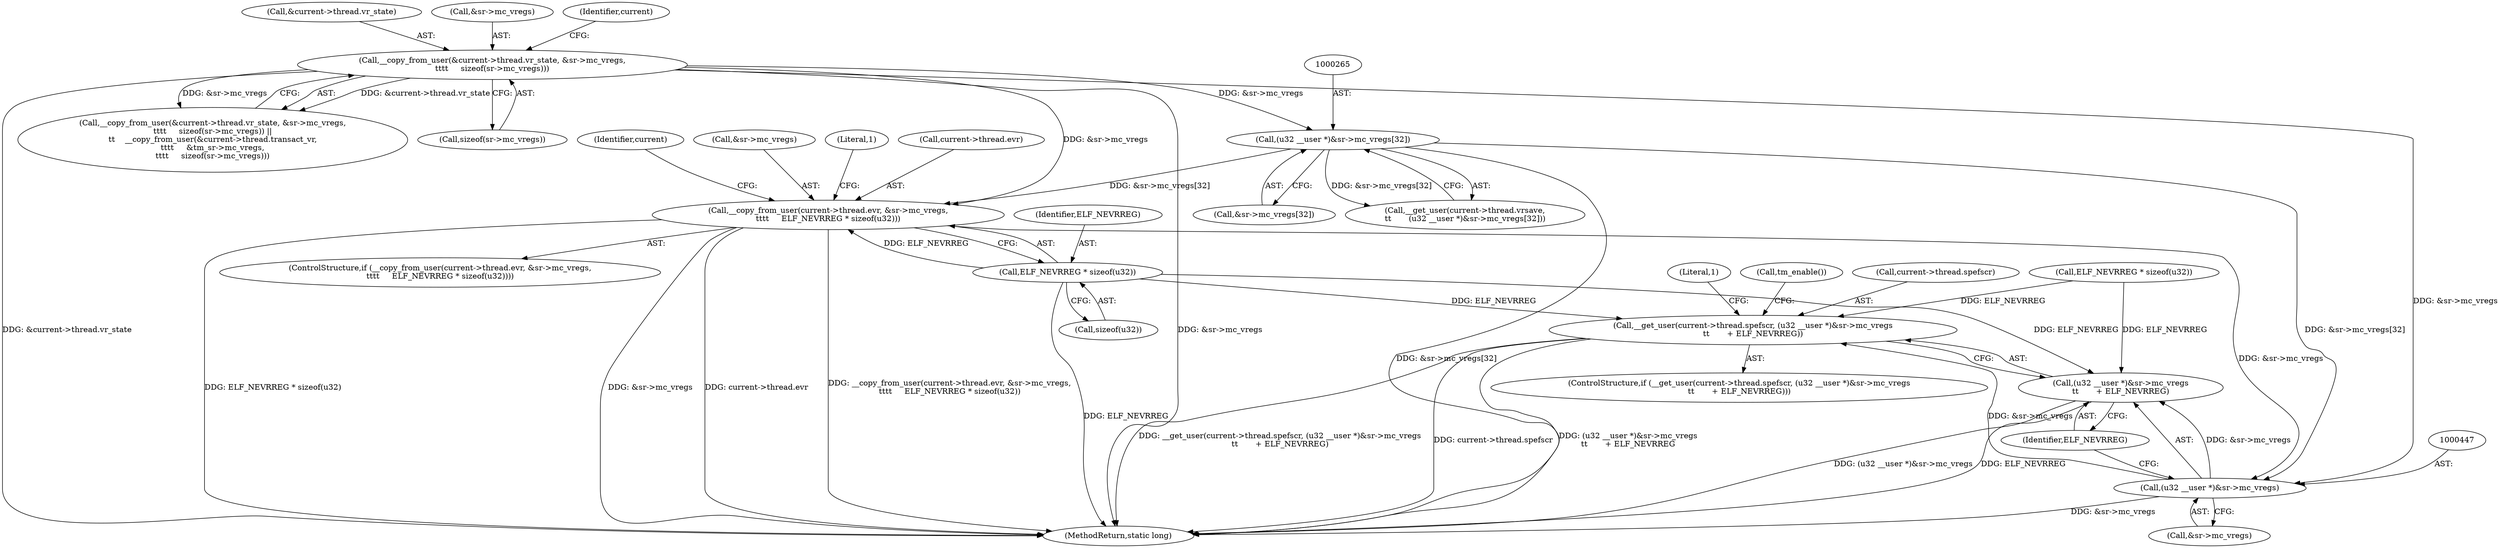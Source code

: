 digraph "0_linux_d2b9d2a5ad5ef04ff978c9923d19730cb05efd55@API" {
"1000404" [label="(Call,__copy_from_user(current->thread.evr, &sr->mc_vregs,\n\t\t\t\t     ELF_NEVRREG * sizeof(u32)))"];
"1000264" [label="(Call,(u32 __user *)&sr->mc_vregs[32])"];
"1000192" [label="(Call,__copy_from_user(&current->thread.vr_state, &sr->mc_vregs,\n\t\t\t\t     sizeof(sr->mc_vregs)))"];
"1000414" [label="(Call,ELF_NEVRREG * sizeof(u32))"];
"1000446" [label="(Call,(u32 __user *)&sr->mc_vregs)"];
"1000439" [label="(Call,__get_user(current->thread.spefscr, (u32 __user *)&sr->mc_vregs\n\t\t       + ELF_NEVRREG))"];
"1000445" [label="(Call,(u32 __user *)&sr->mc_vregs\n\t\t       + ELF_NEVRREG)"];
"1000439" [label="(Call,__get_user(current->thread.spefscr, (u32 __user *)&sr->mc_vregs\n\t\t       + ELF_NEVRREG))"];
"1000446" [label="(Call,(u32 __user *)&sr->mc_vregs)"];
"1000438" [label="(ControlStructure,if (__get_user(current->thread.spefscr, (u32 __user *)&sr->mc_vregs\n\t\t       + ELF_NEVRREG)))"];
"1000203" [label="(Call,sizeof(sr->mc_vregs))"];
"1000192" [label="(Call,__copy_from_user(&current->thread.vr_state, &sr->mc_vregs,\n\t\t\t\t     sizeof(sr->mc_vregs)))"];
"1000414" [label="(Call,ELF_NEVRREG * sizeof(u32))"];
"1000455" [label="(Call,tm_enable())"];
"1000193" [label="(Call,&current->thread.vr_state)"];
"1000440" [label="(Call,current->thread.spefscr)"];
"1000419" [label="(Literal,1)"];
"1000258" [label="(Call,__get_user(current->thread.vrsave,\n\t\t       (u32 __user *)&sr->mc_vregs[32]))"];
"1000199" [label="(Call,&sr->mc_vregs)"];
"1000445" [label="(Call,(u32 __user *)&sr->mc_vregs\n\t\t       + ELF_NEVRREG)"];
"1000416" [label="(Call,sizeof(u32))"];
"1000434" [label="(Call,ELF_NEVRREG * sizeof(u32))"];
"1000415" [label="(Identifier,ELF_NEVRREG)"];
"1000403" [label="(ControlStructure,if (__copy_from_user(current->thread.evr, &sr->mc_vregs,\n\t\t\t\t     ELF_NEVRREG * sizeof(u32))))"];
"1000410" [label="(Call,&sr->mc_vregs)"];
"1000448" [label="(Call,&sr->mc_vregs)"];
"1000405" [label="(Call,current->thread.evr)"];
"1000533" [label="(MethodReturn,static long)"];
"1000454" [label="(Literal,1)"];
"1000452" [label="(Identifier,ELF_NEVRREG)"];
"1000442" [label="(Identifier,current)"];
"1000211" [label="(Identifier,current)"];
"1000191" [label="(Call,__copy_from_user(&current->thread.vr_state, &sr->mc_vregs,\n\t\t\t\t     sizeof(sr->mc_vregs)) ||\n\t\t    __copy_from_user(&current->thread.transact_vr,\n\t\t\t\t     &tm_sr->mc_vregs,\n\t\t\t\t     sizeof(sr->mc_vregs)))"];
"1000264" [label="(Call,(u32 __user *)&sr->mc_vregs[32])"];
"1000266" [label="(Call,&sr->mc_vregs[32])"];
"1000404" [label="(Call,__copy_from_user(current->thread.evr, &sr->mc_vregs,\n\t\t\t\t     ELF_NEVRREG * sizeof(u32)))"];
"1000404" -> "1000403"  [label="AST: "];
"1000404" -> "1000414"  [label="CFG: "];
"1000405" -> "1000404"  [label="AST: "];
"1000410" -> "1000404"  [label="AST: "];
"1000414" -> "1000404"  [label="AST: "];
"1000419" -> "1000404"  [label="CFG: "];
"1000442" -> "1000404"  [label="CFG: "];
"1000404" -> "1000533"  [label="DDG: current->thread.evr"];
"1000404" -> "1000533"  [label="DDG: __copy_from_user(current->thread.evr, &sr->mc_vregs,\n\t\t\t\t     ELF_NEVRREG * sizeof(u32))"];
"1000404" -> "1000533"  [label="DDG: ELF_NEVRREG * sizeof(u32)"];
"1000404" -> "1000533"  [label="DDG: &sr->mc_vregs"];
"1000264" -> "1000404"  [label="DDG: &sr->mc_vregs[32]"];
"1000192" -> "1000404"  [label="DDG: &sr->mc_vregs"];
"1000414" -> "1000404"  [label="DDG: ELF_NEVRREG"];
"1000404" -> "1000446"  [label="DDG: &sr->mc_vregs"];
"1000264" -> "1000258"  [label="AST: "];
"1000264" -> "1000266"  [label="CFG: "];
"1000265" -> "1000264"  [label="AST: "];
"1000266" -> "1000264"  [label="AST: "];
"1000258" -> "1000264"  [label="CFG: "];
"1000264" -> "1000533"  [label="DDG: &sr->mc_vregs[32]"];
"1000264" -> "1000258"  [label="DDG: &sr->mc_vregs[32]"];
"1000192" -> "1000264"  [label="DDG: &sr->mc_vregs"];
"1000264" -> "1000446"  [label="DDG: &sr->mc_vregs[32]"];
"1000192" -> "1000191"  [label="AST: "];
"1000192" -> "1000203"  [label="CFG: "];
"1000193" -> "1000192"  [label="AST: "];
"1000199" -> "1000192"  [label="AST: "];
"1000203" -> "1000192"  [label="AST: "];
"1000211" -> "1000192"  [label="CFG: "];
"1000191" -> "1000192"  [label="CFG: "];
"1000192" -> "1000533"  [label="DDG: &sr->mc_vregs"];
"1000192" -> "1000533"  [label="DDG: &current->thread.vr_state"];
"1000192" -> "1000191"  [label="DDG: &current->thread.vr_state"];
"1000192" -> "1000191"  [label="DDG: &sr->mc_vregs"];
"1000192" -> "1000446"  [label="DDG: &sr->mc_vregs"];
"1000414" -> "1000416"  [label="CFG: "];
"1000415" -> "1000414"  [label="AST: "];
"1000416" -> "1000414"  [label="AST: "];
"1000414" -> "1000533"  [label="DDG: ELF_NEVRREG"];
"1000414" -> "1000439"  [label="DDG: ELF_NEVRREG"];
"1000414" -> "1000445"  [label="DDG: ELF_NEVRREG"];
"1000446" -> "1000445"  [label="AST: "];
"1000446" -> "1000448"  [label="CFG: "];
"1000447" -> "1000446"  [label="AST: "];
"1000448" -> "1000446"  [label="AST: "];
"1000452" -> "1000446"  [label="CFG: "];
"1000446" -> "1000533"  [label="DDG: &sr->mc_vregs"];
"1000446" -> "1000439"  [label="DDG: &sr->mc_vregs"];
"1000446" -> "1000445"  [label="DDG: &sr->mc_vregs"];
"1000439" -> "1000438"  [label="AST: "];
"1000439" -> "1000445"  [label="CFG: "];
"1000440" -> "1000439"  [label="AST: "];
"1000445" -> "1000439"  [label="AST: "];
"1000454" -> "1000439"  [label="CFG: "];
"1000455" -> "1000439"  [label="CFG: "];
"1000439" -> "1000533"  [label="DDG: current->thread.spefscr"];
"1000439" -> "1000533"  [label="DDG: (u32 __user *)&sr->mc_vregs\n\t\t       + ELF_NEVRREG"];
"1000439" -> "1000533"  [label="DDG: __get_user(current->thread.spefscr, (u32 __user *)&sr->mc_vregs\n\t\t       + ELF_NEVRREG)"];
"1000434" -> "1000439"  [label="DDG: ELF_NEVRREG"];
"1000445" -> "1000452"  [label="CFG: "];
"1000452" -> "1000445"  [label="AST: "];
"1000445" -> "1000533"  [label="DDG: (u32 __user *)&sr->mc_vregs"];
"1000445" -> "1000533"  [label="DDG: ELF_NEVRREG"];
"1000434" -> "1000445"  [label="DDG: ELF_NEVRREG"];
}
